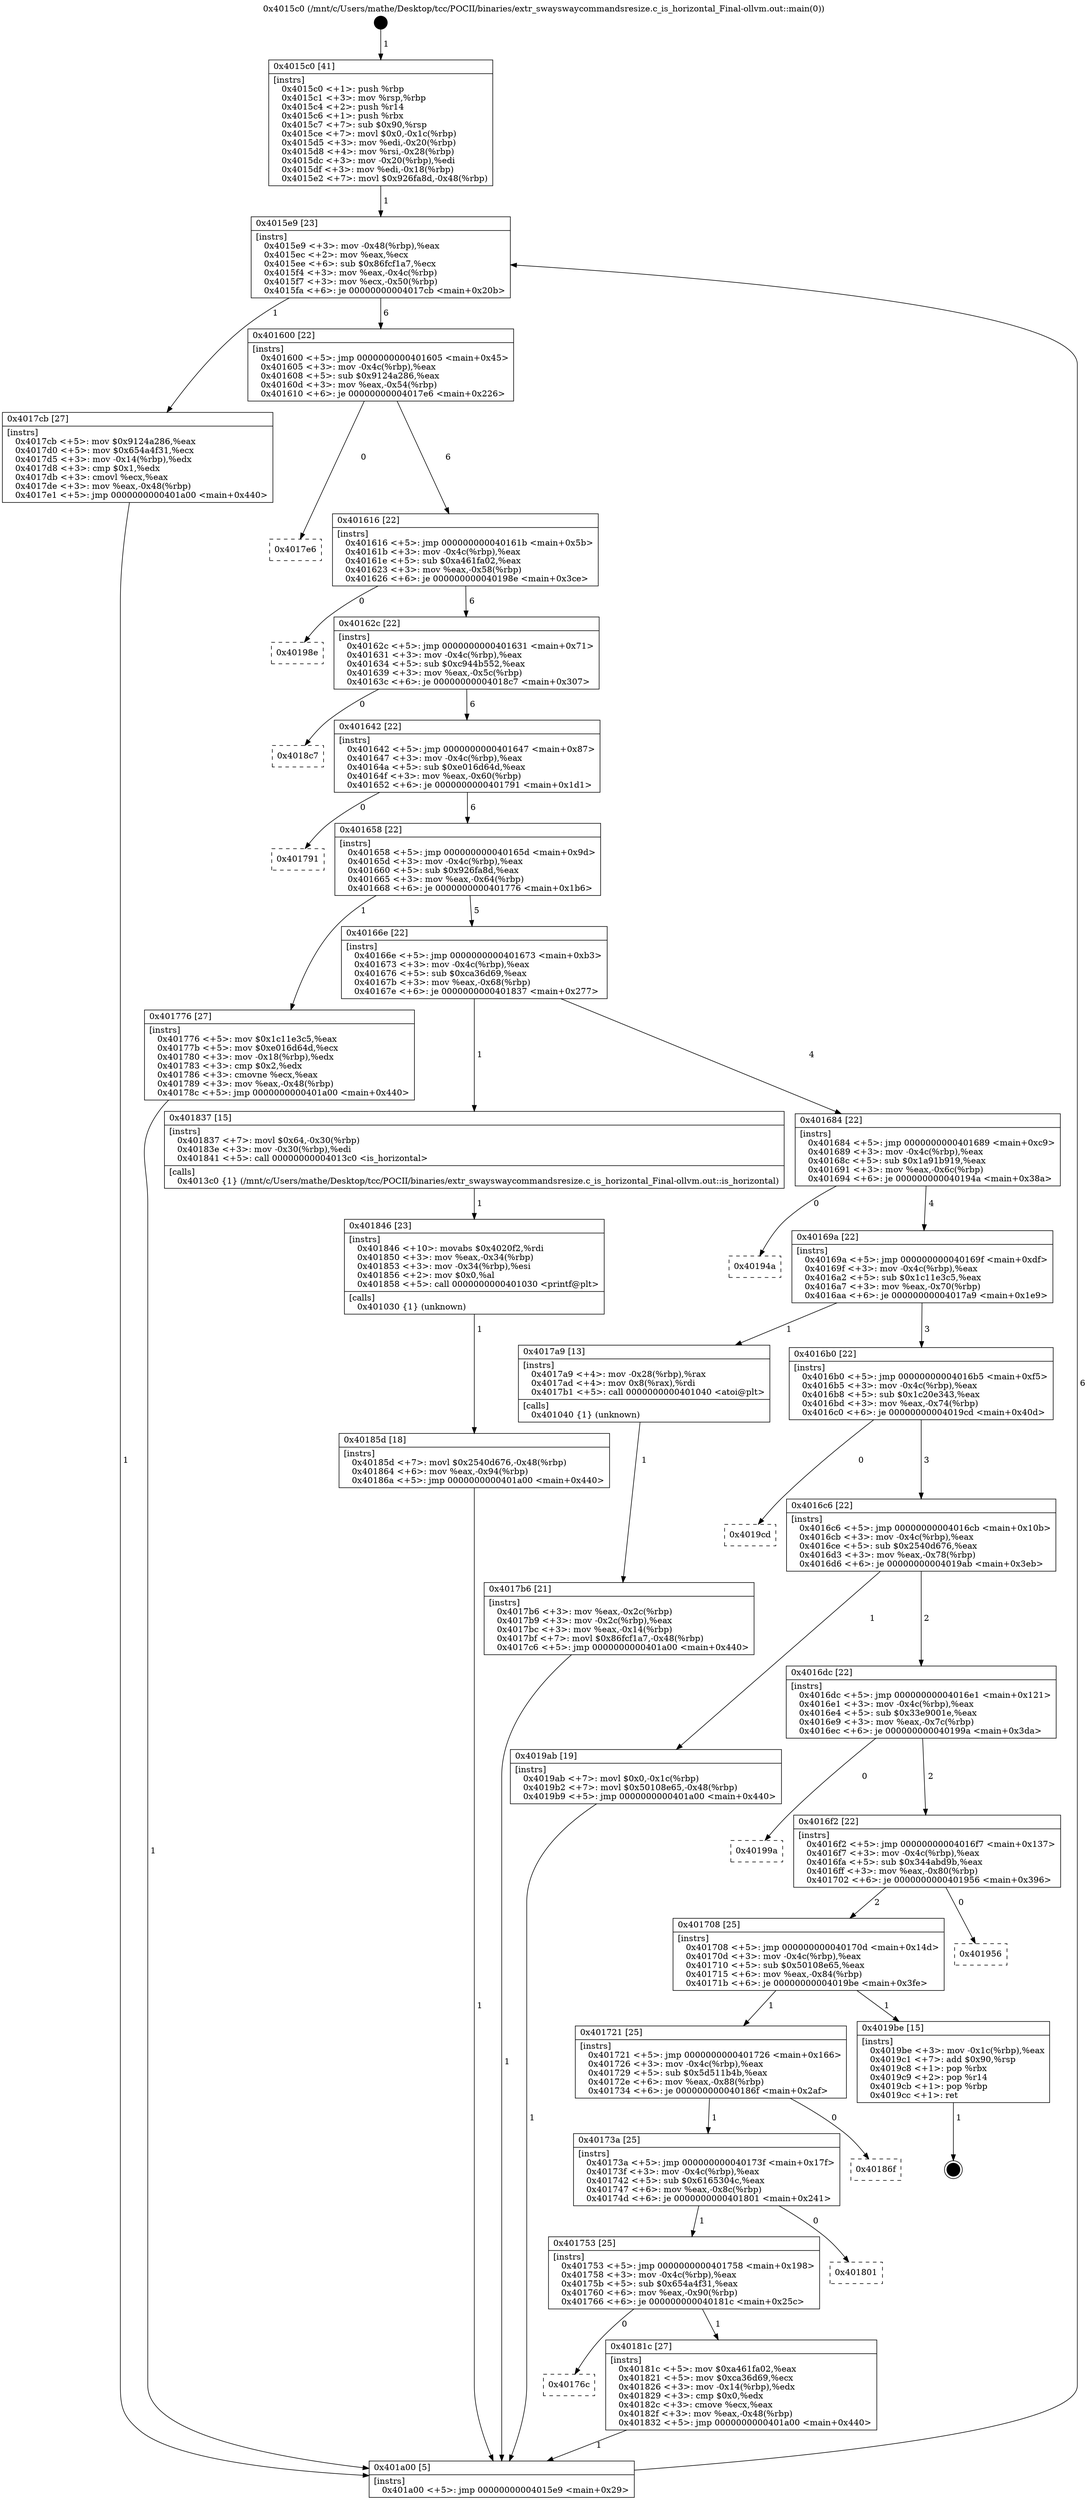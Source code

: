 digraph "0x4015c0" {
  label = "0x4015c0 (/mnt/c/Users/mathe/Desktop/tcc/POCII/binaries/extr_swayswaycommandsresize.c_is_horizontal_Final-ollvm.out::main(0))"
  labelloc = "t"
  node[shape=record]

  Entry [label="",width=0.3,height=0.3,shape=circle,fillcolor=black,style=filled]
  "0x4015e9" [label="{
     0x4015e9 [23]\l
     | [instrs]\l
     &nbsp;&nbsp;0x4015e9 \<+3\>: mov -0x48(%rbp),%eax\l
     &nbsp;&nbsp;0x4015ec \<+2\>: mov %eax,%ecx\l
     &nbsp;&nbsp;0x4015ee \<+6\>: sub $0x86fcf1a7,%ecx\l
     &nbsp;&nbsp;0x4015f4 \<+3\>: mov %eax,-0x4c(%rbp)\l
     &nbsp;&nbsp;0x4015f7 \<+3\>: mov %ecx,-0x50(%rbp)\l
     &nbsp;&nbsp;0x4015fa \<+6\>: je 00000000004017cb \<main+0x20b\>\l
  }"]
  "0x4017cb" [label="{
     0x4017cb [27]\l
     | [instrs]\l
     &nbsp;&nbsp;0x4017cb \<+5\>: mov $0x9124a286,%eax\l
     &nbsp;&nbsp;0x4017d0 \<+5\>: mov $0x654a4f31,%ecx\l
     &nbsp;&nbsp;0x4017d5 \<+3\>: mov -0x14(%rbp),%edx\l
     &nbsp;&nbsp;0x4017d8 \<+3\>: cmp $0x1,%edx\l
     &nbsp;&nbsp;0x4017db \<+3\>: cmovl %ecx,%eax\l
     &nbsp;&nbsp;0x4017de \<+3\>: mov %eax,-0x48(%rbp)\l
     &nbsp;&nbsp;0x4017e1 \<+5\>: jmp 0000000000401a00 \<main+0x440\>\l
  }"]
  "0x401600" [label="{
     0x401600 [22]\l
     | [instrs]\l
     &nbsp;&nbsp;0x401600 \<+5\>: jmp 0000000000401605 \<main+0x45\>\l
     &nbsp;&nbsp;0x401605 \<+3\>: mov -0x4c(%rbp),%eax\l
     &nbsp;&nbsp;0x401608 \<+5\>: sub $0x9124a286,%eax\l
     &nbsp;&nbsp;0x40160d \<+3\>: mov %eax,-0x54(%rbp)\l
     &nbsp;&nbsp;0x401610 \<+6\>: je 00000000004017e6 \<main+0x226\>\l
  }"]
  Exit [label="",width=0.3,height=0.3,shape=circle,fillcolor=black,style=filled,peripheries=2]
  "0x4017e6" [label="{
     0x4017e6\l
  }", style=dashed]
  "0x401616" [label="{
     0x401616 [22]\l
     | [instrs]\l
     &nbsp;&nbsp;0x401616 \<+5\>: jmp 000000000040161b \<main+0x5b\>\l
     &nbsp;&nbsp;0x40161b \<+3\>: mov -0x4c(%rbp),%eax\l
     &nbsp;&nbsp;0x40161e \<+5\>: sub $0xa461fa02,%eax\l
     &nbsp;&nbsp;0x401623 \<+3\>: mov %eax,-0x58(%rbp)\l
     &nbsp;&nbsp;0x401626 \<+6\>: je 000000000040198e \<main+0x3ce\>\l
  }"]
  "0x40185d" [label="{
     0x40185d [18]\l
     | [instrs]\l
     &nbsp;&nbsp;0x40185d \<+7\>: movl $0x2540d676,-0x48(%rbp)\l
     &nbsp;&nbsp;0x401864 \<+6\>: mov %eax,-0x94(%rbp)\l
     &nbsp;&nbsp;0x40186a \<+5\>: jmp 0000000000401a00 \<main+0x440\>\l
  }"]
  "0x40198e" [label="{
     0x40198e\l
  }", style=dashed]
  "0x40162c" [label="{
     0x40162c [22]\l
     | [instrs]\l
     &nbsp;&nbsp;0x40162c \<+5\>: jmp 0000000000401631 \<main+0x71\>\l
     &nbsp;&nbsp;0x401631 \<+3\>: mov -0x4c(%rbp),%eax\l
     &nbsp;&nbsp;0x401634 \<+5\>: sub $0xc944b552,%eax\l
     &nbsp;&nbsp;0x401639 \<+3\>: mov %eax,-0x5c(%rbp)\l
     &nbsp;&nbsp;0x40163c \<+6\>: je 00000000004018c7 \<main+0x307\>\l
  }"]
  "0x401846" [label="{
     0x401846 [23]\l
     | [instrs]\l
     &nbsp;&nbsp;0x401846 \<+10\>: movabs $0x4020f2,%rdi\l
     &nbsp;&nbsp;0x401850 \<+3\>: mov %eax,-0x34(%rbp)\l
     &nbsp;&nbsp;0x401853 \<+3\>: mov -0x34(%rbp),%esi\l
     &nbsp;&nbsp;0x401856 \<+2\>: mov $0x0,%al\l
     &nbsp;&nbsp;0x401858 \<+5\>: call 0000000000401030 \<printf@plt\>\l
     | [calls]\l
     &nbsp;&nbsp;0x401030 \{1\} (unknown)\l
  }"]
  "0x4018c7" [label="{
     0x4018c7\l
  }", style=dashed]
  "0x401642" [label="{
     0x401642 [22]\l
     | [instrs]\l
     &nbsp;&nbsp;0x401642 \<+5\>: jmp 0000000000401647 \<main+0x87\>\l
     &nbsp;&nbsp;0x401647 \<+3\>: mov -0x4c(%rbp),%eax\l
     &nbsp;&nbsp;0x40164a \<+5\>: sub $0xe016d64d,%eax\l
     &nbsp;&nbsp;0x40164f \<+3\>: mov %eax,-0x60(%rbp)\l
     &nbsp;&nbsp;0x401652 \<+6\>: je 0000000000401791 \<main+0x1d1\>\l
  }"]
  "0x40176c" [label="{
     0x40176c\l
  }", style=dashed]
  "0x401791" [label="{
     0x401791\l
  }", style=dashed]
  "0x401658" [label="{
     0x401658 [22]\l
     | [instrs]\l
     &nbsp;&nbsp;0x401658 \<+5\>: jmp 000000000040165d \<main+0x9d\>\l
     &nbsp;&nbsp;0x40165d \<+3\>: mov -0x4c(%rbp),%eax\l
     &nbsp;&nbsp;0x401660 \<+5\>: sub $0x926fa8d,%eax\l
     &nbsp;&nbsp;0x401665 \<+3\>: mov %eax,-0x64(%rbp)\l
     &nbsp;&nbsp;0x401668 \<+6\>: je 0000000000401776 \<main+0x1b6\>\l
  }"]
  "0x40181c" [label="{
     0x40181c [27]\l
     | [instrs]\l
     &nbsp;&nbsp;0x40181c \<+5\>: mov $0xa461fa02,%eax\l
     &nbsp;&nbsp;0x401821 \<+5\>: mov $0xca36d69,%ecx\l
     &nbsp;&nbsp;0x401826 \<+3\>: mov -0x14(%rbp),%edx\l
     &nbsp;&nbsp;0x401829 \<+3\>: cmp $0x0,%edx\l
     &nbsp;&nbsp;0x40182c \<+3\>: cmove %ecx,%eax\l
     &nbsp;&nbsp;0x40182f \<+3\>: mov %eax,-0x48(%rbp)\l
     &nbsp;&nbsp;0x401832 \<+5\>: jmp 0000000000401a00 \<main+0x440\>\l
  }"]
  "0x401776" [label="{
     0x401776 [27]\l
     | [instrs]\l
     &nbsp;&nbsp;0x401776 \<+5\>: mov $0x1c11e3c5,%eax\l
     &nbsp;&nbsp;0x40177b \<+5\>: mov $0xe016d64d,%ecx\l
     &nbsp;&nbsp;0x401780 \<+3\>: mov -0x18(%rbp),%edx\l
     &nbsp;&nbsp;0x401783 \<+3\>: cmp $0x2,%edx\l
     &nbsp;&nbsp;0x401786 \<+3\>: cmovne %ecx,%eax\l
     &nbsp;&nbsp;0x401789 \<+3\>: mov %eax,-0x48(%rbp)\l
     &nbsp;&nbsp;0x40178c \<+5\>: jmp 0000000000401a00 \<main+0x440\>\l
  }"]
  "0x40166e" [label="{
     0x40166e [22]\l
     | [instrs]\l
     &nbsp;&nbsp;0x40166e \<+5\>: jmp 0000000000401673 \<main+0xb3\>\l
     &nbsp;&nbsp;0x401673 \<+3\>: mov -0x4c(%rbp),%eax\l
     &nbsp;&nbsp;0x401676 \<+5\>: sub $0xca36d69,%eax\l
     &nbsp;&nbsp;0x40167b \<+3\>: mov %eax,-0x68(%rbp)\l
     &nbsp;&nbsp;0x40167e \<+6\>: je 0000000000401837 \<main+0x277\>\l
  }"]
  "0x401a00" [label="{
     0x401a00 [5]\l
     | [instrs]\l
     &nbsp;&nbsp;0x401a00 \<+5\>: jmp 00000000004015e9 \<main+0x29\>\l
  }"]
  "0x4015c0" [label="{
     0x4015c0 [41]\l
     | [instrs]\l
     &nbsp;&nbsp;0x4015c0 \<+1\>: push %rbp\l
     &nbsp;&nbsp;0x4015c1 \<+3\>: mov %rsp,%rbp\l
     &nbsp;&nbsp;0x4015c4 \<+2\>: push %r14\l
     &nbsp;&nbsp;0x4015c6 \<+1\>: push %rbx\l
     &nbsp;&nbsp;0x4015c7 \<+7\>: sub $0x90,%rsp\l
     &nbsp;&nbsp;0x4015ce \<+7\>: movl $0x0,-0x1c(%rbp)\l
     &nbsp;&nbsp;0x4015d5 \<+3\>: mov %edi,-0x20(%rbp)\l
     &nbsp;&nbsp;0x4015d8 \<+4\>: mov %rsi,-0x28(%rbp)\l
     &nbsp;&nbsp;0x4015dc \<+3\>: mov -0x20(%rbp),%edi\l
     &nbsp;&nbsp;0x4015df \<+3\>: mov %edi,-0x18(%rbp)\l
     &nbsp;&nbsp;0x4015e2 \<+7\>: movl $0x926fa8d,-0x48(%rbp)\l
  }"]
  "0x401753" [label="{
     0x401753 [25]\l
     | [instrs]\l
     &nbsp;&nbsp;0x401753 \<+5\>: jmp 0000000000401758 \<main+0x198\>\l
     &nbsp;&nbsp;0x401758 \<+3\>: mov -0x4c(%rbp),%eax\l
     &nbsp;&nbsp;0x40175b \<+5\>: sub $0x654a4f31,%eax\l
     &nbsp;&nbsp;0x401760 \<+6\>: mov %eax,-0x90(%rbp)\l
     &nbsp;&nbsp;0x401766 \<+6\>: je 000000000040181c \<main+0x25c\>\l
  }"]
  "0x401837" [label="{
     0x401837 [15]\l
     | [instrs]\l
     &nbsp;&nbsp;0x401837 \<+7\>: movl $0x64,-0x30(%rbp)\l
     &nbsp;&nbsp;0x40183e \<+3\>: mov -0x30(%rbp),%edi\l
     &nbsp;&nbsp;0x401841 \<+5\>: call 00000000004013c0 \<is_horizontal\>\l
     | [calls]\l
     &nbsp;&nbsp;0x4013c0 \{1\} (/mnt/c/Users/mathe/Desktop/tcc/POCII/binaries/extr_swayswaycommandsresize.c_is_horizontal_Final-ollvm.out::is_horizontal)\l
  }"]
  "0x401684" [label="{
     0x401684 [22]\l
     | [instrs]\l
     &nbsp;&nbsp;0x401684 \<+5\>: jmp 0000000000401689 \<main+0xc9\>\l
     &nbsp;&nbsp;0x401689 \<+3\>: mov -0x4c(%rbp),%eax\l
     &nbsp;&nbsp;0x40168c \<+5\>: sub $0x1a91b919,%eax\l
     &nbsp;&nbsp;0x401691 \<+3\>: mov %eax,-0x6c(%rbp)\l
     &nbsp;&nbsp;0x401694 \<+6\>: je 000000000040194a \<main+0x38a\>\l
  }"]
  "0x401801" [label="{
     0x401801\l
  }", style=dashed]
  "0x40194a" [label="{
     0x40194a\l
  }", style=dashed]
  "0x40169a" [label="{
     0x40169a [22]\l
     | [instrs]\l
     &nbsp;&nbsp;0x40169a \<+5\>: jmp 000000000040169f \<main+0xdf\>\l
     &nbsp;&nbsp;0x40169f \<+3\>: mov -0x4c(%rbp),%eax\l
     &nbsp;&nbsp;0x4016a2 \<+5\>: sub $0x1c11e3c5,%eax\l
     &nbsp;&nbsp;0x4016a7 \<+3\>: mov %eax,-0x70(%rbp)\l
     &nbsp;&nbsp;0x4016aa \<+6\>: je 00000000004017a9 \<main+0x1e9\>\l
  }"]
  "0x40173a" [label="{
     0x40173a [25]\l
     | [instrs]\l
     &nbsp;&nbsp;0x40173a \<+5\>: jmp 000000000040173f \<main+0x17f\>\l
     &nbsp;&nbsp;0x40173f \<+3\>: mov -0x4c(%rbp),%eax\l
     &nbsp;&nbsp;0x401742 \<+5\>: sub $0x6165304c,%eax\l
     &nbsp;&nbsp;0x401747 \<+6\>: mov %eax,-0x8c(%rbp)\l
     &nbsp;&nbsp;0x40174d \<+6\>: je 0000000000401801 \<main+0x241\>\l
  }"]
  "0x4017a9" [label="{
     0x4017a9 [13]\l
     | [instrs]\l
     &nbsp;&nbsp;0x4017a9 \<+4\>: mov -0x28(%rbp),%rax\l
     &nbsp;&nbsp;0x4017ad \<+4\>: mov 0x8(%rax),%rdi\l
     &nbsp;&nbsp;0x4017b1 \<+5\>: call 0000000000401040 \<atoi@plt\>\l
     | [calls]\l
     &nbsp;&nbsp;0x401040 \{1\} (unknown)\l
  }"]
  "0x4016b0" [label="{
     0x4016b0 [22]\l
     | [instrs]\l
     &nbsp;&nbsp;0x4016b0 \<+5\>: jmp 00000000004016b5 \<main+0xf5\>\l
     &nbsp;&nbsp;0x4016b5 \<+3\>: mov -0x4c(%rbp),%eax\l
     &nbsp;&nbsp;0x4016b8 \<+5\>: sub $0x1c20e343,%eax\l
     &nbsp;&nbsp;0x4016bd \<+3\>: mov %eax,-0x74(%rbp)\l
     &nbsp;&nbsp;0x4016c0 \<+6\>: je 00000000004019cd \<main+0x40d\>\l
  }"]
  "0x4017b6" [label="{
     0x4017b6 [21]\l
     | [instrs]\l
     &nbsp;&nbsp;0x4017b6 \<+3\>: mov %eax,-0x2c(%rbp)\l
     &nbsp;&nbsp;0x4017b9 \<+3\>: mov -0x2c(%rbp),%eax\l
     &nbsp;&nbsp;0x4017bc \<+3\>: mov %eax,-0x14(%rbp)\l
     &nbsp;&nbsp;0x4017bf \<+7\>: movl $0x86fcf1a7,-0x48(%rbp)\l
     &nbsp;&nbsp;0x4017c6 \<+5\>: jmp 0000000000401a00 \<main+0x440\>\l
  }"]
  "0x40186f" [label="{
     0x40186f\l
  }", style=dashed]
  "0x4019cd" [label="{
     0x4019cd\l
  }", style=dashed]
  "0x4016c6" [label="{
     0x4016c6 [22]\l
     | [instrs]\l
     &nbsp;&nbsp;0x4016c6 \<+5\>: jmp 00000000004016cb \<main+0x10b\>\l
     &nbsp;&nbsp;0x4016cb \<+3\>: mov -0x4c(%rbp),%eax\l
     &nbsp;&nbsp;0x4016ce \<+5\>: sub $0x2540d676,%eax\l
     &nbsp;&nbsp;0x4016d3 \<+3\>: mov %eax,-0x78(%rbp)\l
     &nbsp;&nbsp;0x4016d6 \<+6\>: je 00000000004019ab \<main+0x3eb\>\l
  }"]
  "0x401721" [label="{
     0x401721 [25]\l
     | [instrs]\l
     &nbsp;&nbsp;0x401721 \<+5\>: jmp 0000000000401726 \<main+0x166\>\l
     &nbsp;&nbsp;0x401726 \<+3\>: mov -0x4c(%rbp),%eax\l
     &nbsp;&nbsp;0x401729 \<+5\>: sub $0x5d511b4b,%eax\l
     &nbsp;&nbsp;0x40172e \<+6\>: mov %eax,-0x88(%rbp)\l
     &nbsp;&nbsp;0x401734 \<+6\>: je 000000000040186f \<main+0x2af\>\l
  }"]
  "0x4019ab" [label="{
     0x4019ab [19]\l
     | [instrs]\l
     &nbsp;&nbsp;0x4019ab \<+7\>: movl $0x0,-0x1c(%rbp)\l
     &nbsp;&nbsp;0x4019b2 \<+7\>: movl $0x50108e65,-0x48(%rbp)\l
     &nbsp;&nbsp;0x4019b9 \<+5\>: jmp 0000000000401a00 \<main+0x440\>\l
  }"]
  "0x4016dc" [label="{
     0x4016dc [22]\l
     | [instrs]\l
     &nbsp;&nbsp;0x4016dc \<+5\>: jmp 00000000004016e1 \<main+0x121\>\l
     &nbsp;&nbsp;0x4016e1 \<+3\>: mov -0x4c(%rbp),%eax\l
     &nbsp;&nbsp;0x4016e4 \<+5\>: sub $0x33e9001e,%eax\l
     &nbsp;&nbsp;0x4016e9 \<+3\>: mov %eax,-0x7c(%rbp)\l
     &nbsp;&nbsp;0x4016ec \<+6\>: je 000000000040199a \<main+0x3da\>\l
  }"]
  "0x4019be" [label="{
     0x4019be [15]\l
     | [instrs]\l
     &nbsp;&nbsp;0x4019be \<+3\>: mov -0x1c(%rbp),%eax\l
     &nbsp;&nbsp;0x4019c1 \<+7\>: add $0x90,%rsp\l
     &nbsp;&nbsp;0x4019c8 \<+1\>: pop %rbx\l
     &nbsp;&nbsp;0x4019c9 \<+2\>: pop %r14\l
     &nbsp;&nbsp;0x4019cb \<+1\>: pop %rbp\l
     &nbsp;&nbsp;0x4019cc \<+1\>: ret\l
  }"]
  "0x40199a" [label="{
     0x40199a\l
  }", style=dashed]
  "0x4016f2" [label="{
     0x4016f2 [22]\l
     | [instrs]\l
     &nbsp;&nbsp;0x4016f2 \<+5\>: jmp 00000000004016f7 \<main+0x137\>\l
     &nbsp;&nbsp;0x4016f7 \<+3\>: mov -0x4c(%rbp),%eax\l
     &nbsp;&nbsp;0x4016fa \<+5\>: sub $0x344abd9b,%eax\l
     &nbsp;&nbsp;0x4016ff \<+3\>: mov %eax,-0x80(%rbp)\l
     &nbsp;&nbsp;0x401702 \<+6\>: je 0000000000401956 \<main+0x396\>\l
  }"]
  "0x401708" [label="{
     0x401708 [25]\l
     | [instrs]\l
     &nbsp;&nbsp;0x401708 \<+5\>: jmp 000000000040170d \<main+0x14d\>\l
     &nbsp;&nbsp;0x40170d \<+3\>: mov -0x4c(%rbp),%eax\l
     &nbsp;&nbsp;0x401710 \<+5\>: sub $0x50108e65,%eax\l
     &nbsp;&nbsp;0x401715 \<+6\>: mov %eax,-0x84(%rbp)\l
     &nbsp;&nbsp;0x40171b \<+6\>: je 00000000004019be \<main+0x3fe\>\l
  }"]
  "0x401956" [label="{
     0x401956\l
  }", style=dashed]
  Entry -> "0x4015c0" [label=" 1"]
  "0x4015e9" -> "0x4017cb" [label=" 1"]
  "0x4015e9" -> "0x401600" [label=" 6"]
  "0x4019be" -> Exit [label=" 1"]
  "0x401600" -> "0x4017e6" [label=" 0"]
  "0x401600" -> "0x401616" [label=" 6"]
  "0x4019ab" -> "0x401a00" [label=" 1"]
  "0x401616" -> "0x40198e" [label=" 0"]
  "0x401616" -> "0x40162c" [label=" 6"]
  "0x40185d" -> "0x401a00" [label=" 1"]
  "0x40162c" -> "0x4018c7" [label=" 0"]
  "0x40162c" -> "0x401642" [label=" 6"]
  "0x401846" -> "0x40185d" [label=" 1"]
  "0x401642" -> "0x401791" [label=" 0"]
  "0x401642" -> "0x401658" [label=" 6"]
  "0x401837" -> "0x401846" [label=" 1"]
  "0x401658" -> "0x401776" [label=" 1"]
  "0x401658" -> "0x40166e" [label=" 5"]
  "0x401776" -> "0x401a00" [label=" 1"]
  "0x4015c0" -> "0x4015e9" [label=" 1"]
  "0x401a00" -> "0x4015e9" [label=" 6"]
  "0x40181c" -> "0x401a00" [label=" 1"]
  "0x40166e" -> "0x401837" [label=" 1"]
  "0x40166e" -> "0x401684" [label=" 4"]
  "0x401753" -> "0x40181c" [label=" 1"]
  "0x401684" -> "0x40194a" [label=" 0"]
  "0x401684" -> "0x40169a" [label=" 4"]
  "0x401753" -> "0x40176c" [label=" 0"]
  "0x40169a" -> "0x4017a9" [label=" 1"]
  "0x40169a" -> "0x4016b0" [label=" 3"]
  "0x4017a9" -> "0x4017b6" [label=" 1"]
  "0x4017b6" -> "0x401a00" [label=" 1"]
  "0x4017cb" -> "0x401a00" [label=" 1"]
  "0x40173a" -> "0x401801" [label=" 0"]
  "0x4016b0" -> "0x4019cd" [label=" 0"]
  "0x4016b0" -> "0x4016c6" [label=" 3"]
  "0x40173a" -> "0x401753" [label=" 1"]
  "0x4016c6" -> "0x4019ab" [label=" 1"]
  "0x4016c6" -> "0x4016dc" [label=" 2"]
  "0x401721" -> "0x40186f" [label=" 0"]
  "0x4016dc" -> "0x40199a" [label=" 0"]
  "0x4016dc" -> "0x4016f2" [label=" 2"]
  "0x401721" -> "0x40173a" [label=" 1"]
  "0x4016f2" -> "0x401956" [label=" 0"]
  "0x4016f2" -> "0x401708" [label=" 2"]
  "0x401708" -> "0x401721" [label=" 1"]
  "0x401708" -> "0x4019be" [label=" 1"]
}
